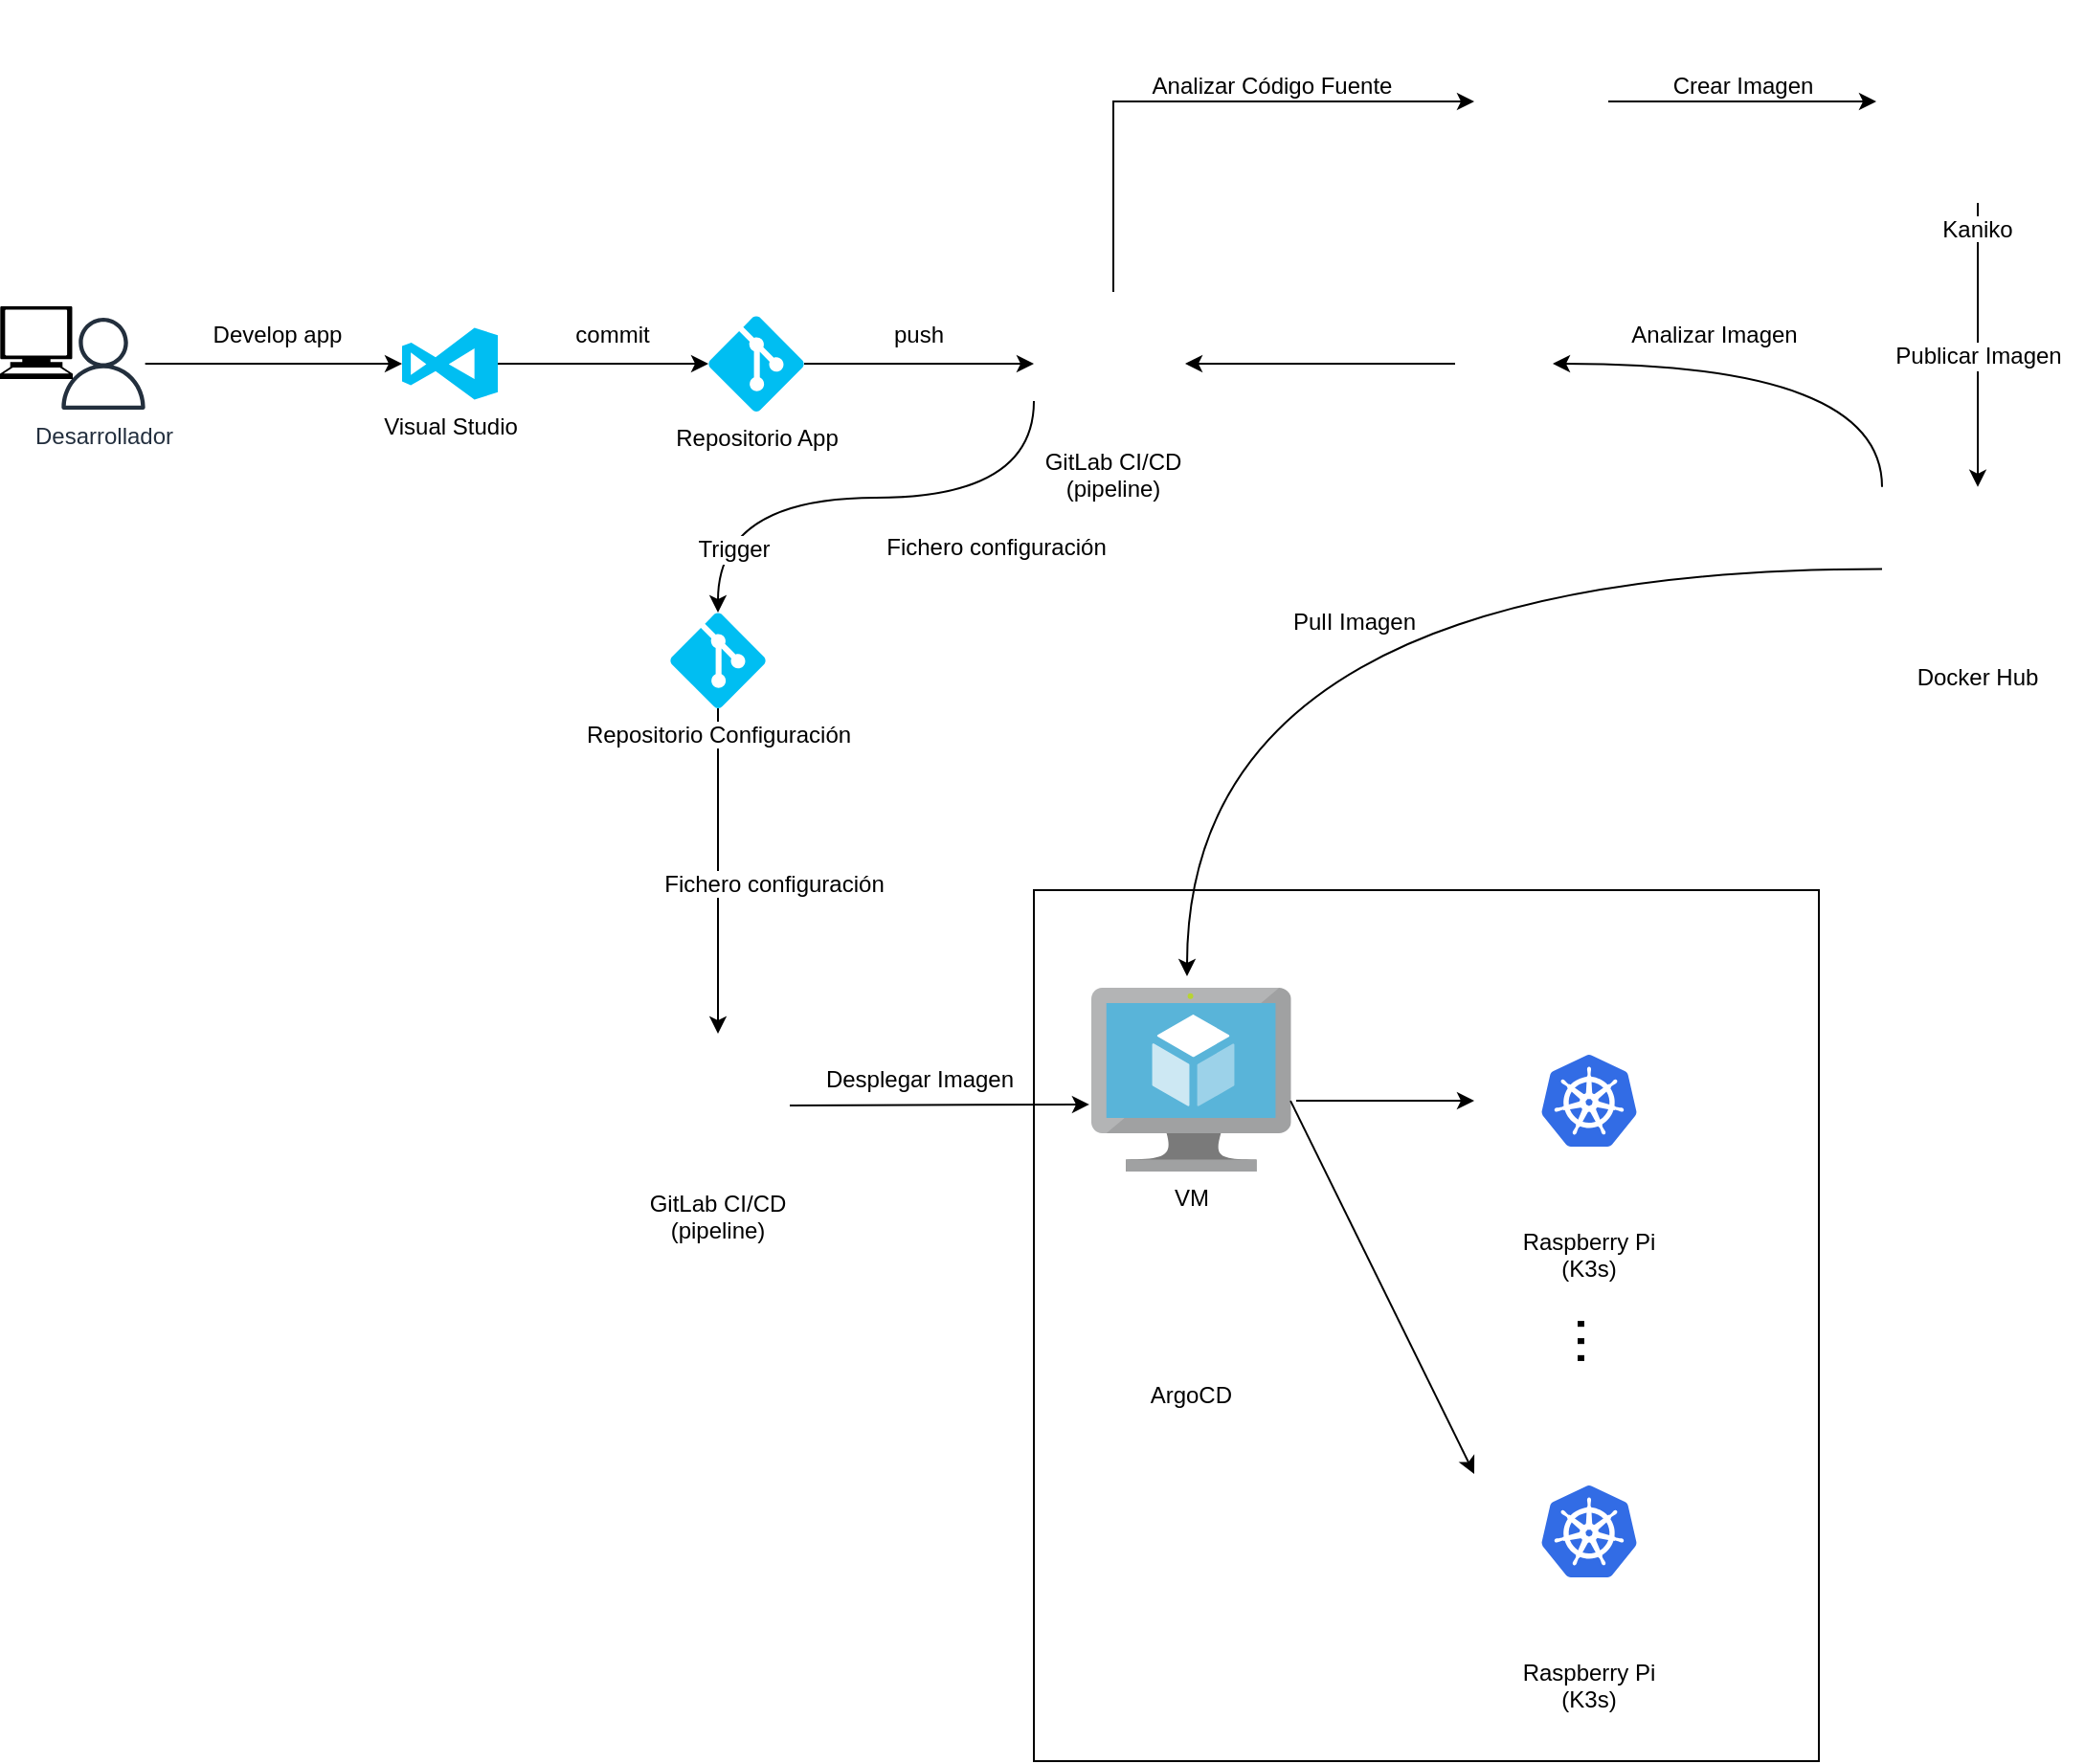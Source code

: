 <mxfile version="21.5.0" type="google">
  <diagram name="Página-1" id="MsnoNWrRzmjqmd0Z6T3_">
    <mxGraphModel grid="1" page="1" gridSize="10" guides="1" tooltips="1" connect="1" arrows="1" fold="1" pageScale="1" pageWidth="827" pageHeight="1169" math="0" shadow="0">
      <root>
        <mxCell id="0" />
        <mxCell id="1" parent="0" />
        <mxCell id="f-bO0HgmYHh8PD-3EB7X-3" style="edgeStyle=orthogonalEdgeStyle;rounded=0;orthogonalLoop=1;jettySize=auto;html=1;exitX=0.5;exitY=1;exitDx=0;exitDy=0;entryX=0.5;entryY=0;entryDx=0;entryDy=0;" edge="1" parent="1" source="f-bO0HgmYHh8PD-3EB7X-1" target="lBBBWf3zH-bV3Tp-bwQD-1">
          <mxGeometry relative="1" as="geometry" />
        </mxCell>
        <mxCell id="6goechbQKsv9K9hbTXDx-4" value="" style="rounded=0;whiteSpace=wrap;html=1;" vertex="1" parent="1">
          <mxGeometry x="590" y="585" width="410" height="455" as="geometry" />
        </mxCell>
        <mxCell id="opzDd5AdNjsoJpGakvqB-3" value="VM" style="image;sketch=0;aspect=fixed;html=1;points=[];align=center;fontSize=12;image=img/lib/mscae/Virtual_Machine.svg;" vertex="1" parent="1">
          <mxGeometry x="620.0" y="636" width="104.35" height="96" as="geometry" />
        </mxCell>
        <mxCell id="opzDd5AdNjsoJpGakvqB-4" style="edgeStyle=orthogonalEdgeStyle;rounded=0;orthogonalLoop=1;jettySize=auto;html=1;exitX=0;exitY=0.5;exitDx=0;exitDy=0;entryX=1.025;entryY=0.615;entryDx=0;entryDy=0;entryPerimeter=0;endArrow=none;endFill=0;startArrow=classic;startFill=1;" edge="1" parent="1" source="uXvk_cry54ZeYRYE8AUQ-2" target="opzDd5AdNjsoJpGakvqB-3">
          <mxGeometry relative="1" as="geometry" />
        </mxCell>
        <mxCell id="uXvk_cry54ZeYRYE8AUQ-2" value="Raspberry Pi&#xa;(K3s)" style="shape=image;verticalLabelPosition=bottom;labelBackgroundColor=default;verticalAlign=top;aspect=fixed;imageAspect=0;image=https://static.thenounproject.com/png/1278470-200.png;" vertex="1" parent="1">
          <mxGeometry x="820" y="635" width="120" height="120" as="geometry" />
        </mxCell>
        <mxCell id="uew_RBAOAXGTJZYq1Md9-3" style="edgeStyle=orthogonalEdgeStyle;rounded=0;orthogonalLoop=1;jettySize=auto;html=1;entryX=0;entryY=0.5;entryDx=0;entryDy=0;entryPerimeter=0;" edge="1" parent="1" source="uew_RBAOAXGTJZYq1Md9-17" target="uew_RBAOAXGTJZYq1Md9-2">
          <mxGeometry relative="1" as="geometry">
            <mxPoint x="240" y="310" as="targetPoint" />
            <mxPoint x="130" y="310" as="sourcePoint" />
          </mxGeometry>
        </mxCell>
        <mxCell id="uew_RBAOAXGTJZYq1Md9-5" style="edgeStyle=orthogonalEdgeStyle;rounded=0;orthogonalLoop=1;jettySize=auto;html=1;exitX=1;exitY=0.5;exitDx=0;exitDy=0;exitPerimeter=0;entryX=0;entryY=0.5;entryDx=0;entryDy=0;entryPerimeter=0;" edge="1" parent="1" source="uew_RBAOAXGTJZYq1Md9-2" target="uew_RBAOAXGTJZYq1Md9-4">
          <mxGeometry relative="1" as="geometry" />
        </mxCell>
        <mxCell id="uew_RBAOAXGTJZYq1Md9-2" value="Visual Studio" style="verticalLabelPosition=bottom;html=1;verticalAlign=top;align=center;strokeColor=none;fillColor=#00BEF2;shape=mxgraph.azure.visual_studio_online;" vertex="1" parent="1">
          <mxGeometry x="260" y="291.25" width="50" height="37.5" as="geometry" />
        </mxCell>
        <mxCell id="uew_RBAOAXGTJZYq1Md9-7" style="edgeStyle=orthogonalEdgeStyle;rounded=0;orthogonalLoop=1;jettySize=auto;html=1;exitX=1;exitY=0.5;exitDx=0;exitDy=0;exitPerimeter=0;entryX=0;entryY=0.5;entryDx=0;entryDy=0;" edge="1" parent="1" source="uew_RBAOAXGTJZYq1Md9-4">
          <mxGeometry relative="1" as="geometry">
            <mxPoint x="590" y="310" as="targetPoint" />
          </mxGeometry>
        </mxCell>
        <mxCell id="uew_RBAOAXGTJZYq1Md9-4" value="Repositorio App" style="verticalLabelPosition=bottom;html=1;verticalAlign=top;align=center;strokeColor=none;fillColor=#00BEF2;shape=mxgraph.azure.git_repository;" vertex="1" parent="1">
          <mxGeometry x="420" y="285" width="50" height="50" as="geometry" />
        </mxCell>
        <mxCell id="uew_RBAOAXGTJZYq1Md9-9" value="Develop app" style="text;html=1;strokeColor=none;fillColor=none;align=center;verticalAlign=middle;whiteSpace=wrap;rounded=0;" vertex="1" parent="1">
          <mxGeometry x="160" y="280" width="70" height="30" as="geometry" />
        </mxCell>
        <mxCell id="uew_RBAOAXGTJZYq1Md9-11" value="commit" style="text;html=1;strokeColor=none;fillColor=none;align=center;verticalAlign=middle;whiteSpace=wrap;rounded=0;" vertex="1" parent="1">
          <mxGeometry x="340" y="280" width="60" height="30" as="geometry" />
        </mxCell>
        <mxCell id="uew_RBAOAXGTJZYq1Md9-36" style="edgeStyle=orthogonalEdgeStyle;rounded=0;orthogonalLoop=1;jettySize=auto;html=1;exitX=0;exitY=0.75;exitDx=0;exitDy=0;entryX=0.5;entryY=0;entryDx=0;entryDy=0;curved=1;entryPerimeter=0;" edge="1" parent="1" target="2NlglB8Nsqgp8falOXYb-2">
          <mxGeometry relative="1" as="geometry">
            <Array as="points">
              <mxPoint x="590" y="380" />
              <mxPoint x="425" y="380" />
            </Array>
            <mxPoint x="590" y="329.5" as="sourcePoint" />
          </mxGeometry>
        </mxCell>
        <mxCell id="uew_RBAOAXGTJZYq1Md9-33" value="Fichero configuración" style="shape=image;html=1;verticalAlign=top;verticalLabelPosition=bottom;labelBackgroundColor=#ffffff;imageAspect=0;aspect=fixed;image=https://cdn1.iconfinder.com/data/icons/bootstrap-vol-3/16/filetype-yml-128.png" vertex="1" parent="1">
          <mxGeometry x="546" y="344" width="48" height="48" as="geometry" />
        </mxCell>
        <mxCell id="uew_RBAOAXGTJZYq1Md9-37" value="push" style="text;html=1;strokeColor=none;fillColor=none;align=center;verticalAlign=middle;whiteSpace=wrap;rounded=0;" vertex="1" parent="1">
          <mxGeometry x="500" y="280" width="60" height="30" as="geometry" />
        </mxCell>
        <mxCell id="f-bO0HgmYHh8PD-3EB7X-2" style="edgeStyle=orthogonalEdgeStyle;rounded=0;orthogonalLoop=1;jettySize=auto;html=1;exitX=1;exitY=0.5;exitDx=0;exitDy=0;entryX=0;entryY=0.5;entryDx=0;entryDy=0;" edge="1" parent="1" source="uew_RBAOAXGTJZYq1Md9-31" target="f-bO0HgmYHh8PD-3EB7X-1">
          <mxGeometry relative="1" as="geometry" />
        </mxCell>
        <mxCell id="uew_RBAOAXGTJZYq1Md9-31" value="" style="shape=image;verticalLabelPosition=bottom;labelBackgroundColor=default;verticalAlign=top;aspect=fixed;imageAspect=0;image=https://www.svgrepo.com/show/354365/sonarqube.svg;" vertex="1" parent="1">
          <mxGeometry x="820" y="138" width="70" height="70" as="geometry" />
        </mxCell>
        <mxCell id="uew_RBAOAXGTJZYq1Md9-35" value="" style="image;sketch=0;aspect=fixed;html=1;points=[];align=center;fontSize=12;image=img/lib/mscae/Kubernetes.svg;" vertex="1" parent="1">
          <mxGeometry x="855" y="671" width="50" height="48" as="geometry" />
        </mxCell>
        <mxCell id="IhiTzGA50cmb-pU29daW-2" style="edgeStyle=orthogonalEdgeStyle;rounded=0;orthogonalLoop=1;jettySize=auto;html=1;curved=1;startArrow=classic;startFill=1;endArrow=none;endFill=0;entryX=0;entryY=0.5;entryDx=0;entryDy=0;" edge="1" parent="1" target="lBBBWf3zH-bV3Tp-bwQD-1">
          <mxGeometry relative="1" as="geometry">
            <mxPoint x="834" y="360" as="targetPoint" />
            <mxPoint x="670" y="630" as="sourcePoint" />
            <Array as="points">
              <mxPoint x="670" y="417" />
            </Array>
          </mxGeometry>
        </mxCell>
        <mxCell id="uew_RBAOAXGTJZYq1Md9-20" value="ArgoCD" style="shape=image;verticalLabelPosition=bottom;labelBackgroundColor=default;verticalAlign=top;aspect=fixed;imageAspect=0;image=https://cncf-branding.netlify.app/img/projects/argo/icon/color/argo-icon-color.png;" vertex="1" parent="1">
          <mxGeometry x="632.18" y="755" width="80" height="80" as="geometry" />
        </mxCell>
        <mxCell id="6goechbQKsv9K9hbTXDx-10" value="Publicar Imagen" style="text;html=1;align=center;verticalAlign=middle;resizable=0;points=[];autosize=1;strokeColor=none;fillColor=none;labelBackgroundColor=default;" vertex="1" parent="1">
          <mxGeometry x="1028" y="291.25" width="110" height="30" as="geometry" />
        </mxCell>
        <mxCell id="IhiTzGA50cmb-pU29daW-3" value="PulI Imagen" style="text;html=1;align=center;verticalAlign=middle;resizable=0;points=[];autosize=1;strokeColor=none;fillColor=none;" vertex="1" parent="1">
          <mxGeometry x="712.18" y="430" width="90" height="30" as="geometry" />
        </mxCell>
        <mxCell id="6pu60VXScyzwHpyzf8q0-1" style="edgeStyle=orthogonalEdgeStyle;rounded=0;orthogonalLoop=1;jettySize=auto;html=1;exitX=0.5;exitY=0;exitDx=0;exitDy=0;entryX=0;entryY=0.5;entryDx=0;entryDy=0;" edge="1" parent="1" source="Q5xqsGr5oPZHppVBRSi1-3" target="uew_RBAOAXGTJZYq1Md9-31">
          <mxGeometry relative="1" as="geometry" />
        </mxCell>
        <mxCell id="Q5xqsGr5oPZHppVBRSi1-3" value="GitLab CI/CD&#xa;(pipeline)" style="shape=image;verticalLabelPosition=bottom;labelBackgroundColor=default;verticalAlign=top;aspect=fixed;imageAspect=0;image=https://cdn-icons-png.flaticon.com/512/5968/5968853.png;" vertex="1" parent="1">
          <mxGeometry x="594" y="272.5" width="75" height="75" as="geometry" />
        </mxCell>
        <mxCell id="6pu60VXScyzwHpyzf8q0-2" value="Analizar Código Fuente" style="text;html=1;align=center;verticalAlign=middle;resizable=0;points=[];autosize=1;strokeColor=none;fillColor=none;" vertex="1" parent="1">
          <mxGeometry x="639" y="150" width="150" height="30" as="geometry" />
        </mxCell>
        <mxCell id="6pu60VXScyzwHpyzf8q0-3" value="Trigger" style="text;html=1;align=center;verticalAlign=middle;resizable=0;points=[];autosize=1;strokeColor=none;fillColor=none;labelBackgroundColor=default;" vertex="1" parent="1">
          <mxGeometry x="402.5" y="392" width="60" height="30" as="geometry" />
        </mxCell>
        <mxCell id="0w_XXnoHaXdIjj3HbO3M-1" value="" style="group" connectable="0" vertex="1" parent="1">
          <mxGeometry x="50" y="280" width="78" height="54" as="geometry" />
        </mxCell>
        <mxCell id="uew_RBAOAXGTJZYq1Md9-17" value="Desarrollador" style="sketch=0;outlineConnect=0;fontColor=#232F3E;gradientColor=none;fillColor=#232F3D;strokeColor=none;dashed=0;verticalLabelPosition=bottom;verticalAlign=top;align=center;html=1;fontSize=12;fontStyle=0;aspect=fixed;pointerEvents=1;shape=mxgraph.aws4.user;" vertex="1" parent="0w_XXnoHaXdIjj3HbO3M-1">
          <mxGeometry x="30" y="6" width="48" height="48" as="geometry" />
        </mxCell>
        <mxCell id="uew_RBAOAXGTJZYq1Md9-34" value="" style="shape=mxgraph.signs.tech.computer;html=1;pointerEvents=1;fillColor=#000000;strokeColor=none;verticalLabelPosition=bottom;verticalAlign=top;align=center;" vertex="1" parent="0w_XXnoHaXdIjj3HbO3M-1">
          <mxGeometry width="38" height="38" as="geometry" />
        </mxCell>
        <mxCell id="2NlglB8Nsqgp8falOXYb-5" style="edgeStyle=orthogonalEdgeStyle;rounded=0;orthogonalLoop=1;jettySize=auto;html=1;entryX=0.5;entryY=0;entryDx=0;entryDy=0;" edge="1" parent="1" source="2NlglB8Nsqgp8falOXYb-2" target="2NlglB8Nsqgp8falOXYb-4">
          <mxGeometry relative="1" as="geometry" />
        </mxCell>
        <mxCell id="2NlglB8Nsqgp8falOXYb-2" value="Repositorio Configuración" style="verticalLabelPosition=bottom;html=1;verticalAlign=top;align=center;strokeColor=none;fillColor=#00BEF2;shape=mxgraph.azure.git_repository;labelBackgroundColor=default;" vertex="1" parent="1">
          <mxGeometry x="400" y="440" width="50" height="50" as="geometry" />
        </mxCell>
        <mxCell id="2NlglB8Nsqgp8falOXYb-3" style="edgeStyle=orthogonalEdgeStyle;rounded=0;orthogonalLoop=1;jettySize=auto;html=1;curved=1;exitX=1;exitY=0.5;exitDx=0;exitDy=0;entryX=-0.01;entryY=0.635;entryDx=0;entryDy=0;entryPerimeter=0;" edge="1" parent="1" source="2NlglB8Nsqgp8falOXYb-4" target="opzDd5AdNjsoJpGakvqB-3">
          <mxGeometry relative="1" as="geometry">
            <mxPoint x="460" y="465" as="sourcePoint" />
            <mxPoint x="610" y="695" as="targetPoint" />
          </mxGeometry>
        </mxCell>
        <mxCell id="2NlglB8Nsqgp8falOXYb-4" value="GitLab CI/CD&#xa;(pipeline)" style="shape=image;verticalLabelPosition=bottom;labelBackgroundColor=default;verticalAlign=top;aspect=fixed;imageAspect=0;image=https://cdn-icons-png.flaticon.com/512/5968/5968853.png;" vertex="1" parent="1">
          <mxGeometry x="387.5" y="660" width="75" height="75" as="geometry" />
        </mxCell>
        <mxCell id="2NlglB8Nsqgp8falOXYb-7" value="Fichero configuración" style="shape=image;html=1;verticalAlign=top;verticalLabelPosition=bottom;labelBackgroundColor=#ffffff;imageAspect=0;aspect=fixed;image=https://cdn1.iconfinder.com/data/icons/bootstrap-vol-3/16/filetype-yml-128.png" vertex="1" parent="1">
          <mxGeometry x="430" y="520" width="48" height="48" as="geometry" />
        </mxCell>
        <mxCell id="1g1rsDoLgqCEyfb24bq7-1" value="Raspberry Pi&#xa;(K3s)" style="shape=image;verticalLabelPosition=bottom;labelBackgroundColor=default;verticalAlign=top;aspect=fixed;imageAspect=0;image=https://static.thenounproject.com/png/1278470-200.png;" vertex="1" parent="1">
          <mxGeometry x="820" y="860" width="120" height="120" as="geometry" />
        </mxCell>
        <mxCell id="1g1rsDoLgqCEyfb24bq7-2" value="" style="image;sketch=0;aspect=fixed;html=1;points=[];align=center;fontSize=12;image=img/lib/mscae/Kubernetes.svg;" vertex="1" parent="1">
          <mxGeometry x="855" y="896" width="50" height="48" as="geometry" />
        </mxCell>
        <mxCell id="1g1rsDoLgqCEyfb24bq7-3" value="&lt;font style=&quot;font-size: 32px;&quot;&gt;...&lt;/font&gt;" style="text;html=1;align=center;verticalAlign=middle;resizable=0;points=[];autosize=1;strokeColor=none;fillColor=none;rotation=90;" vertex="1" parent="1">
          <mxGeometry x="860" y="795" width="50" height="50" as="geometry" />
        </mxCell>
        <mxCell id="1g1rsDoLgqCEyfb24bq7-4" style="rounded=0;orthogonalLoop=1;jettySize=auto;html=1;exitX=0;exitY=0.25;exitDx=0;exitDy=0;endArrow=none;endFill=0;startArrow=classic;startFill=1;entryX=0.997;entryY=0.615;entryDx=0;entryDy=0;entryPerimeter=0;" edge="1" parent="1" source="1g1rsDoLgqCEyfb24bq7-1" target="opzDd5AdNjsoJpGakvqB-3">
          <mxGeometry relative="1" as="geometry">
            <mxPoint x="830" y="705" as="sourcePoint" />
            <mxPoint x="730" y="700" as="targetPoint" />
          </mxGeometry>
        </mxCell>
        <mxCell id="f-bO0HgmYHh8PD-3EB7X-8" style="edgeStyle=orthogonalEdgeStyle;rounded=0;orthogonalLoop=1;jettySize=auto;html=1;exitX=0;exitY=0;exitDx=0;exitDy=0;entryX=1;entryY=0.5;entryDx=0;entryDy=0;curved=1;" edge="1" parent="1" source="lBBBWf3zH-bV3Tp-bwQD-1" target="lBBBWf3zH-bV3Tp-bwQD-2">
          <mxGeometry relative="1" as="geometry" />
        </mxCell>
        <mxCell id="lBBBWf3zH-bV3Tp-bwQD-1" value="Docker Hub" style="shape=image;verticalLabelPosition=bottom;labelBackgroundColor=default;verticalAlign=top;aspect=fixed;imageAspect=0;image=https://www.docker.com/wp-content/uploads/2022/03/vertical-logo-monochromatic.png;" vertex="1" parent="1">
          <mxGeometry x="1033" y="374.42" width="100" height="85.58" as="geometry" />
        </mxCell>
        <mxCell id="f-bO0HgmYHh8PD-3EB7X-9" style="edgeStyle=orthogonalEdgeStyle;rounded=0;orthogonalLoop=1;jettySize=auto;html=1;exitX=0;exitY=0.5;exitDx=0;exitDy=0;entryX=1;entryY=0.5;entryDx=0;entryDy=0;" edge="1" parent="1" source="lBBBWf3zH-bV3Tp-bwQD-2" target="Q5xqsGr5oPZHppVBRSi1-3">
          <mxGeometry relative="1" as="geometry" />
        </mxCell>
        <mxCell id="lBBBWf3zH-bV3Tp-bwQD-2" value="" style="shape=image;verticalLabelPosition=bottom;labelBackgroundColor=default;verticalAlign=top;aspect=fixed;imageAspect=0;image=https://static-00.iconduck.com/assets.00/trivy-icon-312x512-i437m5pr.png;" vertex="1" parent="1">
          <mxGeometry x="810" y="268.16" width="51" height="83.69" as="geometry" />
        </mxCell>
        <mxCell id="f-bO0HgmYHh8PD-3EB7X-1" value="Kaniko" style="shape=image;verticalLabelPosition=bottom;labelBackgroundColor=default;verticalAlign=top;aspect=fixed;imageAspect=0;image=https://plmlab.math.cnrs.fr/uploads/-/system/project/avatar/4980/logo-kaniko.png;" vertex="1" parent="1">
          <mxGeometry x="1030" y="120" width="106" height="106" as="geometry" />
        </mxCell>
        <mxCell id="f-bO0HgmYHh8PD-3EB7X-4" value="Crear Imagen" style="text;html=1;align=center;verticalAlign=middle;resizable=0;points=[];autosize=1;strokeColor=none;fillColor=none;" vertex="1" parent="1">
          <mxGeometry x="910" y="150" width="100" height="30" as="geometry" />
        </mxCell>
        <mxCell id="f-bO0HgmYHh8PD-3EB7X-6" value="Analizar Imagen" style="text;html=1;align=center;verticalAlign=middle;resizable=0;points=[];autosize=1;strokeColor=none;fillColor=none;" vertex="1" parent="1">
          <mxGeometry x="890" y="280" width="110" height="30" as="geometry" />
        </mxCell>
        <mxCell id="NlweW5JorKgoT_MuGfWg-1" value="Desplegar Imagen" style="text;html=1;align=center;verticalAlign=middle;resizable=0;points=[];autosize=1;strokeColor=none;fillColor=none;" vertex="1" parent="1">
          <mxGeometry x="470" y="669" width="120" height="30" as="geometry" />
        </mxCell>
      </root>
    </mxGraphModel>
  </diagram>
</mxfile>
